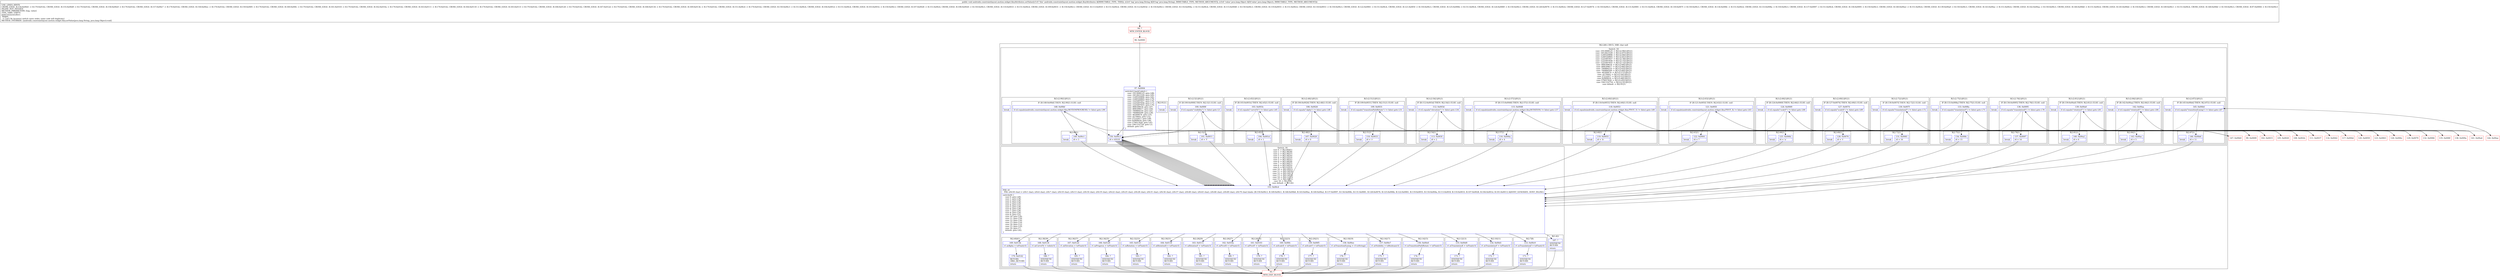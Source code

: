 digraph "CFG forandroidx.constraintlayout.motion.widget.KeyAttributes.setValue(Ljava\/lang\/String;Ljava\/lang\/Object;)V" {
subgraph cluster_Region_67788586 {
label = "R(2:2|6) | DECL_VAR: char null\l";
node [shape=record,color=blue];
subgraph cluster_SwitchRegion_1783194985 {
label = "Switch: 18
 case -1913008125 -> R(3:(2:90|1)|91|1)
 case -1812823328 -> R(3:(2:87|1)|91|1)
 case -1249320806 -> R(3:(2:84|1)|91|1)
 case -1249320805 -> R(3:(2:81|1)|91|1)
 case -1225497657 -> R(3:(2:78|1)|91|1)
 case -1225497656 -> R(3:(2:75|1)|91|1)
 case -1225497655 -> R(3:(2:72|1)|91|1)
 case -908189618 -> R(3:(2:69|1)|91|1)
 case -908189617 -> R(3:(2:66|1)|91|1)
 case -760884510 -> R(3:(2:63|1)|91|1)
 case -760884509 -> R(3:(2:60|1)|91|1)
 case -40300674 -> R(3:(2:57|1)|91|1)
 case -4379043 -> R(3:(2:54|1)|91|1)
 case 37232917 -> R(3:(2:51|1)|91|1)
 case 92909918 -> R(3:(2:48|1)|91|1)
 case 579057826 -> R(3:(2:45|1)|91|1)
 case 1941332754 -> R(3:(2:5|1)|91|1)
 case default -> R(2:91|1)";
node [shape=record,color=blue];
Node_97 [shape=record,label="{97\:\ 0x0004|switch(r2.hashCode()) \{\l    case \-1913008125: goto L88;\l    case \-1812823328: goto L85;\l    case \-1249320806: goto L82;\l    case \-1249320805: goto L79;\l    case \-1225497657: goto L76;\l    case \-1225497656: goto L73;\l    case \-1225497655: goto L70;\l    case \-908189618: goto L67;\l    case \-908189617: goto L64;\l    case \-760884510: goto L61;\l    case \-760884509: goto L58;\l    case \-40300674: goto L55;\l    case \-4379043: goto L52;\l    case 37232917: goto L49;\l    case 92909918: goto L46;\l    case 579057826: goto L43;\l    case 1941332754: goto L3;\l    default: goto L91;\l\}\l}"];
subgraph cluster_Region_250135065 {
label = "R(3:(2:90|1)|91|1)";
node [shape=record,color=blue];
subgraph cluster_IfRegion_871983984 {
label = "IF [B:148:0x00bf] THEN: R(2:90|1) ELSE: null";
node [shape=record,color=blue];
Node_148 [shape=record,label="{148\:\ 0x00bf|if (r2.equals(androidx.constraintlayout.motion.widget.Key.MOTIONPROGRESS) != false) goto L90\l}"];
subgraph cluster_Region_1575835428 {
label = "R(2:90|1)";
node [shape=record,color=blue];
Node_149 [shape=record,label="{149\:\ 0x00c1|r0 = 3\l}"];
Node_InsnContainer_1245367194 [shape=record,label="{|break\l}"];
}
}
Node_150 [shape=record,label="{150\:\ 0x00c3|r0 = 65535\l}"];
Node_InsnContainer_471809784 [shape=record,label="{|break\l}"];
}
subgraph cluster_Region_422491471 {
label = "R(3:(2:87|1)|91|1)";
node [shape=record,color=blue];
subgraph cluster_IfRegion_1037853247 {
label = "IF [B:145:0x00b4] THEN: R(2:87|1) ELSE: null";
node [shape=record,color=blue];
Node_145 [shape=record,label="{145\:\ 0x00b4|if (r2.equals(\"transitionEasing\") != false) goto L87\l}"];
subgraph cluster_Region_1330640475 {
label = "R(2:87|1)";
node [shape=record,color=blue];
Node_146 [shape=record,label="{146\:\ 0x00b6|r0 = 11\l}"];
Node_InsnContainer_1158032415 [shape=record,label="{|break\l}"];
}
}
Node_150 [shape=record,label="{150\:\ 0x00c3|r0 = 65535\l}"];
Node_InsnContainer_1509710142 [shape=record,label="{|break\l}"];
}
subgraph cluster_Region_1596157133 {
label = "R(3:(2:84|1)|91|1)";
node [shape=record,color=blue];
subgraph cluster_IfRegion_1014060039 {
label = "IF [B:142:0x00aa] THEN: R(2:84|1) ELSE: null";
node [shape=record,color=blue];
Node_142 [shape=record,label="{142\:\ 0x00aa|if (r2.equals(\"rotationX\") != false) goto L84\l}"];
subgraph cluster_Region_1419493760 {
label = "R(2:84|1)";
node [shape=record,color=blue];
Node_143 [shape=record,label="{143\:\ 0x00ac|r0 = 5\l}"];
Node_InsnContainer_1650594860 [shape=record,label="{|break\l}"];
}
}
Node_150 [shape=record,label="{150\:\ 0x00c3|r0 = 65535\l}"];
Node_InsnContainer_376482475 [shape=record,label="{|break\l}"];
}
subgraph cluster_Region_1957532293 {
label = "R(3:(2:81|1)|91|1)";
node [shape=record,color=blue];
subgraph cluster_IfRegion_763245810 {
label = "IF [B:139:0x00a0] THEN: R(2:81|1) ELSE: null";
node [shape=record,color=blue];
Node_139 [shape=record,label="{139\:\ 0x00a0|if (r2.equals(\"rotationY\") != false) goto L81\l}"];
subgraph cluster_Region_1149035465 {
label = "R(2:81|1)";
node [shape=record,color=blue];
Node_140 [shape=record,label="{140\:\ 0x00a2|r0 = 6\l}"];
Node_InsnContainer_463047734 [shape=record,label="{|break\l}"];
}
}
Node_150 [shape=record,label="{150\:\ 0x00c3|r0 = 65535\l}"];
Node_InsnContainer_1764243485 [shape=record,label="{|break\l}"];
}
subgraph cluster_Region_1008561667 {
label = "R(3:(2:78|1)|91|1)";
node [shape=record,color=blue];
subgraph cluster_IfRegion_2057232993 {
label = "IF [B:136:0x0095] THEN: R(2:78|1) ELSE: null";
node [shape=record,color=blue];
Node_136 [shape=record,label="{136\:\ 0x0095|if (r2.equals(\"translationX\") != false) goto L78\l}"];
subgraph cluster_Region_1931462677 {
label = "R(2:78|1)";
node [shape=record,color=blue];
Node_137 [shape=record,label="{137\:\ 0x0097|r0 = 14\l}"];
Node_InsnContainer_647725156 [shape=record,label="{|break\l}"];
}
}
Node_150 [shape=record,label="{150\:\ 0x00c3|r0 = 65535\l}"];
Node_InsnContainer_1907638461 [shape=record,label="{|break\l}"];
}
subgraph cluster_Region_1358241794 {
label = "R(3:(2:75|1)|91|1)";
node [shape=record,color=blue];
subgraph cluster_IfRegion_1500800582 {
label = "IF [B:133:0x008a] THEN: R(2:75|1) ELSE: null";
node [shape=record,color=blue];
Node_133 [shape=record,label="{133\:\ 0x008a|if (r2.equals(\"translationY\") != false) goto L75\l}"];
subgraph cluster_Region_1137841411 {
label = "R(2:75|1)";
node [shape=record,color=blue];
Node_134 [shape=record,label="{134\:\ 0x008c|r0 = 15\l}"];
Node_InsnContainer_1425283811 [shape=record,label="{|break\l}"];
}
}
Node_150 [shape=record,label="{150\:\ 0x00c3|r0 = 65535\l}"];
Node_InsnContainer_781596857 [shape=record,label="{|break\l}"];
}
subgraph cluster_Region_351562709 {
label = "R(3:(2:72|1)|91|1)";
node [shape=record,color=blue];
subgraph cluster_IfRegion_2104763518 {
label = "IF [B:130:0x007f] THEN: R(2:72|1) ELSE: null";
node [shape=record,color=blue];
Node_130 [shape=record,label="{130\:\ 0x007f|if (r2.equals(\"translationZ\") != false) goto L72\l}"];
subgraph cluster_Region_1238321976 {
label = "R(2:72|1)";
node [shape=record,color=blue];
Node_131 [shape=record,label="{131\:\ 0x0081|r0 = 16\l}"];
Node_InsnContainer_122174400 [shape=record,label="{|break\l}"];
}
}
Node_150 [shape=record,label="{150\:\ 0x00c3|r0 = 65535\l}"];
Node_InsnContainer_1931418312 [shape=record,label="{|break\l}"];
}
subgraph cluster_Region_215345780 {
label = "R(3:(2:69|1)|91|1)";
node [shape=record,color=blue];
subgraph cluster_IfRegion_1825814498 {
label = "IF [B:127:0x0074] THEN: R(2:69|1) ELSE: null";
node [shape=record,color=blue];
Node_127 [shape=record,label="{127\:\ 0x0074|if (r2.equals(\"scaleX\") != false) goto L69\l}"];
subgraph cluster_Region_1779342179 {
label = "R(2:69|1)";
node [shape=record,color=blue];
Node_128 [shape=record,label="{128\:\ 0x0076|r0 = 't'\l}"];
Node_InsnContainer_811084242 [shape=record,label="{|break\l}"];
}
}
Node_150 [shape=record,label="{150\:\ 0x00c3|r0 = 65535\l}"];
Node_InsnContainer_1988657698 [shape=record,label="{|break\l}"];
}
subgraph cluster_Region_1534062747 {
label = "R(3:(2:66|1)|91|1)";
node [shape=record,color=blue];
subgraph cluster_IfRegion_2110398305 {
label = "IF [B:124:0x0069] THEN: R(2:66|1) ELSE: null";
node [shape=record,color=blue];
Node_124 [shape=record,label="{124\:\ 0x0069|if (r2.equals(\"scaleY\") != false) goto L66\l}"];
subgraph cluster_Region_1742514519 {
label = "R(2:66|1)";
node [shape=record,color=blue];
Node_125 [shape=record,label="{125\:\ 0x006b|r0 = 'n'\l}"];
Node_InsnContainer_215468957 [shape=record,label="{|break\l}"];
}
}
Node_150 [shape=record,label="{150\:\ 0x00c3|r0 = 65535\l}"];
Node_InsnContainer_2100327788 [shape=record,label="{|break\l}"];
}
subgraph cluster_Region_576925380 {
label = "R(3:(2:63|1)|91|1)";
node [shape=record,color=blue];
subgraph cluster_IfRegion_1335587194 {
label = "IF [B:121:0x005f] THEN: R(2:63|1) ELSE: null";
node [shape=record,color=blue];
Node_121 [shape=record,label="{121\:\ 0x005f|if (r2.equals(androidx.constraintlayout.motion.widget.Key.PIVOT_X) != false) goto L63\l}"];
subgraph cluster_Region_880132770 {
label = "R(2:63|1)";
node [shape=record,color=blue];
Node_122 [shape=record,label="{122\:\ 0x0061|r0 = 7\l}"];
Node_InsnContainer_1644650239 [shape=record,label="{|break\l}"];
}
}
Node_150 [shape=record,label="{150\:\ 0x00c3|r0 = 65535\l}"];
Node_InsnContainer_1354689025 [shape=record,label="{|break\l}"];
}
subgraph cluster_Region_360596382 {
label = "R(3:(2:60|1)|91|1)";
node [shape=record,color=blue];
subgraph cluster_IfRegion_786136687 {
label = "IF [B:118:0x0053] THEN: R(2:60|1) ELSE: null";
node [shape=record,color=blue];
Node_118 [shape=record,label="{118\:\ 0x0053|if (r2.equals(androidx.constraintlayout.motion.widget.Key.PIVOT_Y) != false) goto L60\l}"];
subgraph cluster_Region_122739103 {
label = "R(2:60|1)";
node [shape=record,color=blue];
Node_119 [shape=record,label="{119\:\ 0x0055|r0 = 'b'\l}"];
Node_InsnContainer_979356271 [shape=record,label="{|break\l}"];
}
}
Node_150 [shape=record,label="{150\:\ 0x00c3|r0 = 65535\l}"];
Node_InsnContainer_1652001661 [shape=record,label="{|break\l}"];
}
subgraph cluster_Region_911973647 {
label = "R(3:(2:57|1)|91|1)";
node [shape=record,color=blue];
subgraph cluster_IfRegion_1170115536 {
label = "IF [B:115:0x0048] THEN: R(2:57|1) ELSE: null";
node [shape=record,color=blue];
Node_115 [shape=record,label="{115\:\ 0x0048|if (r2.equals(androidx.constraintlayout.motion.widget.Key.ROTATION) != false) goto L57\l}"];
subgraph cluster_Region_429629333 {
label = "R(2:57|1)";
node [shape=record,color=blue];
Node_116 [shape=record,label="{116\:\ 0x004a|r0 = 4\l}"];
Node_InsnContainer_811838734 [shape=record,label="{|break\l}"];
}
}
Node_150 [shape=record,label="{150\:\ 0x00c3|r0 = 65535\l}"];
Node_InsnContainer_1948976607 [shape=record,label="{|break\l}"];
}
subgraph cluster_Region_303323255 {
label = "R(3:(2:54|1)|91|1)";
node [shape=record,color=blue];
subgraph cluster_IfRegion_718885956 {
label = "IF [B:112:0x003d] THEN: R(2:54|1) ELSE: null";
node [shape=record,color=blue];
Node_112 [shape=record,label="{112\:\ 0x003d|if (r2.equals(\"elevation\") != false) goto L54\l}"];
subgraph cluster_Region_453970912 {
label = "R(2:54|1)";
node [shape=record,color=blue];
Node_113 [shape=record,label="{113\:\ 0x003f|r0 = 2\l}"];
Node_InsnContainer_461945540 [shape=record,label="{|break\l}"];
}
}
Node_150 [shape=record,label="{150\:\ 0x00c3|r0 = 65535\l}"];
Node_InsnContainer_909016934 [shape=record,label="{|break\l}"];
}
subgraph cluster_Region_691687935 {
label = "R(3:(2:51|1)|91|1)";
node [shape=record,color=blue];
subgraph cluster_IfRegion_445088129 {
label = "IF [B:109:0x0031] THEN: R(2:51|1) ELSE: null";
node [shape=record,color=blue];
Node_109 [shape=record,label="{109\:\ 0x0031|if (r2.equals(\"transitionPathRotate\") != false) goto L51\l}"];
subgraph cluster_Region_32877297 {
label = "R(2:51|1)";
node [shape=record,color=blue];
Node_110 [shape=record,label="{110\:\ 0x0033|r0 = 'r'\l}"];
Node_InsnContainer_2048695777 [shape=record,label="{|break\l}"];
}
}
Node_150 [shape=record,label="{150\:\ 0x00c3|r0 = 65535\l}"];
Node_InsnContainer_614225660 [shape=record,label="{|break\l}"];
}
subgraph cluster_Region_1312790005 {
label = "R(3:(2:48|1)|91|1)";
node [shape=record,color=blue];
subgraph cluster_IfRegion_1628231750 {
label = "IF [B:106:0x0026] THEN: R(2:48|1) ELSE: null";
node [shape=record,color=blue];
Node_106 [shape=record,label="{106\:\ 0x0026|if (r2.equals(\"alpha\") != false) goto L48\l}"];
subgraph cluster_Region_6821745 {
label = "R(2:48|1)";
node [shape=record,color=blue];
Node_107 [shape=record,label="{107\:\ 0x0028|r0 = 0\l}"];
Node_InsnContainer_1193395823 [shape=record,label="{|break\l}"];
}
}
Node_150 [shape=record,label="{150\:\ 0x00c3|r0 = 65535\l}"];
Node_InsnContainer_1498196223 [shape=record,label="{|break\l}"];
}
subgraph cluster_Region_610720472 {
label = "R(3:(2:45|1)|91|1)";
node [shape=record,color=blue];
subgraph cluster_IfRegion_522268316 {
label = "IF [B:103:0x001b] THEN: R(2:45|1) ELSE: null";
node [shape=record,color=blue];
Node_103 [shape=record,label="{103\:\ 0x001b|if (r2.equals(\"curveFit\") != false) goto L45\l}"];
subgraph cluster_Region_1162495966 {
label = "R(2:45|1)";
node [shape=record,color=blue];
Node_104 [shape=record,label="{104\:\ 0x001d|r0 = 1\l}"];
Node_InsnContainer_409476054 [shape=record,label="{|break\l}"];
}
}
Node_150 [shape=record,label="{150\:\ 0x00c3|r0 = 65535\l}"];
Node_InsnContainer_1362342922 [shape=record,label="{|break\l}"];
}
subgraph cluster_Region_344058307 {
label = "R(3:(2:5|1)|91|1)";
node [shape=record,color=blue];
subgraph cluster_IfRegion_1837426051 {
label = "IF [B:100:0x000f] THEN: R(2:5|1) ELSE: null";
node [shape=record,color=blue];
Node_100 [shape=record,label="{100\:\ 0x000f|if (r2.equals(\"visibility\") != false) goto L5\l}"];
subgraph cluster_Region_653857948 {
label = "R(2:5|1)";
node [shape=record,color=blue];
Node_101 [shape=record,label="{101\:\ 0x0011|r0 = 'f'\l}"];
Node_InsnContainer_2068276065 [shape=record,label="{|break\l}"];
}
}
Node_150 [shape=record,label="{150\:\ 0x00c3|r0 = 65535\l}"];
Node_InsnContainer_598307188 [shape=record,label="{|break\l}"];
}
subgraph cluster_Region_1867511557 {
label = "R(2:91|1)";
node [shape=record,color=blue];
Node_150 [shape=record,label="{150\:\ 0x00c3|r0 = 65535\l}"];
Node_InsnContainer_1878393583 [shape=record,label="{|break\l}"];
}
}
subgraph cluster_SwitchRegion_630475375 {
label = "Switch: 18
 case 0 -> R(2:40|41)
 case 1 -> R(2:38|39)
 case 2 -> R(2:36|37)
 case 3 -> R(2:34|35)
 case 4 -> R(2:32|33)
 case 5 -> R(2:30|31)
 case 6 -> R(2:28|29)
 case 7 -> R(2:26|27)
 case 8 -> R(2:24|25)
 case 9 -> R(2:22|23)
 case 10 -> R(2:20|21)
 case 11 -> R(2:18|19)
 case 12 -> R(2:16|17)
 case 13 -> R(2:14|15)
 case 14 -> R(2:12|13)
 case 15 -> R(2:10|11)
 case 16 -> R(2:7|8)
 case default -> R(1:42)";
node [shape=record,color=blue];
Node_151 [shape=record,label="{151\:\ 0x00c4|PHI: r0 \l  PHI: (r0v50 char) = (r0v1 char), (r0v4 char), (r0v7 char), (r0v10 char), (r0v13 char), (r0v16 char), (r0v19 char), (r0v22 char), (r0v25 char), (r0v28 char), (r0v31 char), (r0v34 char), (r0v37 char), (r0v40 char), (r0v43 char), (r0v46 char), (r0v49 char), (r0v70 char) binds: [B:150:0x00c3, B:149:0x00c1, B:146:0x00b6, B:143:0x00ac, B:140:0x00a2, B:137:0x0097, B:134:0x008c, B:131:0x0081, B:128:0x0076, B:125:0x006b, B:122:0x0061, B:119:0x0055, B:116:0x004a, B:113:0x003f, B:110:0x0033, B:107:0x0028, B:104:0x001d, B:101:0x0011] A[DONT_GENERATE, DONT_INLINE]\l|switch(r0) \{\l    case 0: goto L40;\l    case 1: goto L38;\l    case 2: goto L36;\l    case 3: goto L34;\l    case 4: goto L32;\l    case 5: goto L30;\l    case 6: goto L28;\l    case 7: goto L26;\l    case 8: goto L24;\l    case 9: goto L22;\l    case 10: goto L20;\l    case 11: goto L18;\l    case 12: goto L16;\l    case 13: goto L14;\l    case 14: goto L12;\l    case 15: goto L10;\l    case 16: goto L7;\l    default: goto L42;\l\}\l}"];
subgraph cluster_Region_1703442903 {
label = "R(2:40|41)";
node [shape=record,color=blue];
Node_169 [shape=record,label="{169\:\ 0x013b|r1.mAlpha = toFloat(r3)\l}"];
Node_170 [shape=record,label="{170\:\ 0x0142|RETURN\lORIG_RETURN\l|return\l}"];
}
subgraph cluster_Region_230852291 {
label = "R(2:38|39)";
node [shape=record,color=blue];
Node_168 [shape=record,label="{168\:\ 0x0134|r1.mCurveFit = toInt(r3)\l}"];
Node_186 [shape=record,label="{186\:\ ?|SYNTHETIC\lRETURN\l|return\l}"];
}
subgraph cluster_Region_1383865582 {
label = "R(2:36|37)";
node [shape=record,color=blue];
Node_167 [shape=record,label="{167\:\ 0x012d|r1.mElevation = toFloat(r3)\l}"];
Node_185 [shape=record,label="{185\:\ ?|SYNTHETIC\lRETURN\l|return\l}"];
}
subgraph cluster_Region_1430053884 {
label = "R(2:34|35)";
node [shape=record,color=blue];
Node_166 [shape=record,label="{166\:\ 0x0126|r1.mProgress = toFloat(r3)\l}"];
Node_184 [shape=record,label="{184\:\ ?|SYNTHETIC\lRETURN\l|return\l}"];
}
subgraph cluster_Region_1935441485 {
label = "R(2:32|33)";
node [shape=record,color=blue];
Node_165 [shape=record,label="{165\:\ 0x011f|r1.mRotation = toFloat(r3)\l}"];
Node_183 [shape=record,label="{183\:\ ?|SYNTHETIC\lRETURN\l|return\l}"];
}
subgraph cluster_Region_1789987451 {
label = "R(2:30|31)";
node [shape=record,color=blue];
Node_164 [shape=record,label="{164\:\ 0x0118|r1.mRotationX = toFloat(r3)\l}"];
Node_182 [shape=record,label="{182\:\ ?|SYNTHETIC\lRETURN\l|return\l}"];
}
subgraph cluster_Region_1486413999 {
label = "R(2:28|29)";
node [shape=record,color=blue];
Node_163 [shape=record,label="{163\:\ 0x0111|r1.mRotationY = toFloat(r3)\l}"];
Node_181 [shape=record,label="{181\:\ ?|SYNTHETIC\lRETURN\l|return\l}"];
}
subgraph cluster_Region_1787415363 {
label = "R(2:26|27)";
node [shape=record,color=blue];
Node_162 [shape=record,label="{162\:\ 0x010a|r1.mPivotX = toFloat(r3)\l}"];
Node_180 [shape=record,label="{180\:\ ?|SYNTHETIC\lRETURN\l|return\l}"];
}
subgraph cluster_Region_2050457161 {
label = "R(2:24|25)";
node [shape=record,color=blue];
Node_161 [shape=record,label="{161\:\ 0x0103|r1.mPivotY = toFloat(r3)\l}"];
Node_179 [shape=record,label="{179\:\ ?|SYNTHETIC\lRETURN\l|return\l}"];
}
subgraph cluster_Region_414663078 {
label = "R(2:22|23)";
node [shape=record,color=blue];
Node_160 [shape=record,label="{160\:\ 0x00fc|r1.mScaleX = toFloat(r3)\l}"];
Node_178 [shape=record,label="{178\:\ ?|SYNTHETIC\lRETURN\l|return\l}"];
}
subgraph cluster_Region_129320839 {
label = "R(2:20|21)";
node [shape=record,color=blue];
Node_159 [shape=record,label="{159\:\ 0x00f5|r1.mScaleY = toFloat(r3)\l}"];
Node_177 [shape=record,label="{177\:\ ?|SYNTHETIC\lRETURN\l|return\l}"];
}
subgraph cluster_Region_591550433 {
label = "R(2:18|19)";
node [shape=record,color=blue];
Node_158 [shape=record,label="{158\:\ 0x00ee|r1.mTransitionEasing = r3.toString()\l}"];
Node_176 [shape=record,label="{176\:\ ?|SYNTHETIC\lRETURN\l|return\l}"];
}
subgraph cluster_Region_1648799990 {
label = "R(2:16|17)";
node [shape=record,color=blue];
Node_157 [shape=record,label="{157\:\ 0x00e7|r1.mVisibility = toBoolean(r3)\l}"];
Node_175 [shape=record,label="{175\:\ ?|SYNTHETIC\lRETURN\l|return\l}"];
}
subgraph cluster_Region_1079932777 {
label = "R(2:14|15)";
node [shape=record,color=blue];
Node_156 [shape=record,label="{156\:\ 0x00e0|r1.mTransitionPathRotate = toFloat(r3)\l}"];
Node_174 [shape=record,label="{174\:\ ?|SYNTHETIC\lRETURN\l|return\l}"];
}
subgraph cluster_Region_1845139866 {
label = "R(2:12|13)";
node [shape=record,color=blue];
Node_155 [shape=record,label="{155\:\ 0x00d9|r1.mTranslationX = toFloat(r3)\l}"];
Node_173 [shape=record,label="{173\:\ ?|SYNTHETIC\lRETURN\l|return\l}"];
}
subgraph cluster_Region_1555441307 {
label = "R(2:10|11)";
node [shape=record,color=blue];
Node_154 [shape=record,label="{154\:\ 0x00d1|r1.mTranslationY = toFloat(r3)\l}"];
Node_172 [shape=record,label="{172\:\ ?|SYNTHETIC\lRETURN\l|return\l}"];
}
subgraph cluster_Region_186707195 {
label = "R(2:7|8)";
node [shape=record,color=blue];
Node_153 [shape=record,label="{153\:\ 0x00c9|r1.mTranslationZ = toFloat(r3)\l}"];
Node_171 [shape=record,label="{171\:\ ?|SYNTHETIC\lRETURN\l|return\l}"];
}
subgraph cluster_Region_955660233 {
label = "R(1:42)";
node [shape=record,color=blue];
Node_187 [shape=record,label="{187\:\ ?|SYNTHETIC\lRETURN\l|return\l}"];
}
}
}
Node_94 [shape=record,color=red,label="{94\:\ ?|MTH_ENTER_BLOCK\l}"];
Node_96 [shape=record,color=red,label="{96\:\ 0x0000}"];
Node_99 [shape=record,color=red,label="{99\:\ 0x0009}"];
Node_95 [shape=record,color=red,label="{95\:\ ?|MTH_EXIT_BLOCK\l}"];
Node_102 [shape=record,color=red,label="{102\:\ 0x0015}"];
Node_105 [shape=record,color=red,label="{105\:\ 0x0020}"];
Node_108 [shape=record,color=red,label="{108\:\ 0x002b}"];
Node_111 [shape=record,color=red,label="{111\:\ 0x0037}"];
Node_114 [shape=record,color=red,label="{114\:\ 0x0042}"];
Node_117 [shape=record,color=red,label="{117\:\ 0x004d}"];
Node_120 [shape=record,color=red,label="{120\:\ 0x0059}"];
Node_123 [shape=record,color=red,label="{123\:\ 0x0063}"];
Node_126 [shape=record,color=red,label="{126\:\ 0x006e}"];
Node_129 [shape=record,color=red,label="{129\:\ 0x0079}"];
Node_132 [shape=record,color=red,label="{132\:\ 0x0084}"];
Node_135 [shape=record,color=red,label="{135\:\ 0x008f}"];
Node_138 [shape=record,color=red,label="{138\:\ 0x009a}"];
Node_141 [shape=record,color=red,label="{141\:\ 0x00a4}"];
Node_144 [shape=record,color=red,label="{144\:\ 0x00ae}"];
Node_147 [shape=record,color=red,label="{147\:\ 0x00b9}"];
MethodNode[shape=record,label="{public void androidx.constraintlayout.motion.widget.KeyAttributes.setValue((r1v0 'this' androidx.constraintlayout.motion.widget.KeyAttributes A[IMMUTABLE_TYPE, THIS]), (r2v0 'tag' java.lang.String A[D('tag' java.lang.String), IMMUTABLE_TYPE, METHOD_ARGUMENT]), (r3v0 'value' java.lang.Object A[D('value' java.lang.Object), IMMUTABLE_TYPE, METHOD_ARGUMENT]))  | USE_LINES_HINTS\lCROSS_EDGE: B:154:0x00d1 \-\> B:170:0x0142, CROSS_EDGE: B:155:0x00d9 \-\> B:170:0x0142, CROSS_EDGE: B:156:0x00e0 \-\> B:170:0x0142, CROSS_EDGE: B:157:0x00e7 \-\> B:170:0x0142, CROSS_EDGE: B:158:0x00ee \-\> B:170:0x0142, CROSS_EDGE: B:159:0x00f5 \-\> B:170:0x0142, CROSS_EDGE: B:160:0x00fc \-\> B:170:0x0142, CROSS_EDGE: B:161:0x0103 \-\> B:170:0x0142, CROSS_EDGE: B:162:0x010a \-\> B:170:0x0142, CROSS_EDGE: B:163:0x0111 \-\> B:170:0x0142, CROSS_EDGE: B:164:0x0118 \-\> B:170:0x0142, CROSS_EDGE: B:165:0x011f \-\> B:170:0x0142, CROSS_EDGE: B:166:0x0126 \-\> B:170:0x0142, CROSS_EDGE: B:167:0x012d \-\> B:170:0x0142, CROSS_EDGE: B:168:0x0134 \-\> B:170:0x0142, CROSS_EDGE: B:169:0x013b \-\> B:170:0x0142, CROSS_EDGE: B:151:0x00c4 \-\> B:170:0x0142, CROSS_EDGE: B:150:0x00c3 \-\> B:151:0x00c4, CROSS_EDGE: B:104:0x001d \-\> B:151:0x00c4, CROSS_EDGE: B:103:0x001b \-\> B:150:0x00c3, CROSS_EDGE: B:107:0x0028 \-\> B:151:0x00c4, CROSS_EDGE: B:106:0x0026 \-\> B:150:0x00c3, CROSS_EDGE: B:110:0x0033 \-\> B:151:0x00c4, CROSS_EDGE: B:109:0x0031 \-\> B:150:0x00c3, CROSS_EDGE: B:113:0x003f \-\> B:151:0x00c4, CROSS_EDGE: B:112:0x003d \-\> B:150:0x00c3, CROSS_EDGE: B:116:0x004a \-\> B:151:0x00c4, CROSS_EDGE: B:115:0x0048 \-\> B:150:0x00c3, CROSS_EDGE: B:119:0x0055 \-\> B:151:0x00c4, CROSS_EDGE: B:118:0x0053 \-\> B:150:0x00c3, CROSS_EDGE: B:122:0x0061 \-\> B:151:0x00c4, CROSS_EDGE: B:121:0x005f \-\> B:150:0x00c3, CROSS_EDGE: B:125:0x006b \-\> B:151:0x00c4, CROSS_EDGE: B:124:0x0069 \-\> B:150:0x00c3, CROSS_EDGE: B:128:0x0076 \-\> B:151:0x00c4, CROSS_EDGE: B:127:0x0074 \-\> B:150:0x00c3, CROSS_EDGE: B:131:0x0081 \-\> B:151:0x00c4, CROSS_EDGE: B:130:0x007f \-\> B:150:0x00c3, CROSS_EDGE: B:134:0x008c \-\> B:151:0x00c4, CROSS_EDGE: B:133:0x008a \-\> B:150:0x00c3, CROSS_EDGE: B:137:0x0097 \-\> B:151:0x00c4, CROSS_EDGE: B:136:0x0095 \-\> B:150:0x00c3, CROSS_EDGE: B:140:0x00a2 \-\> B:151:0x00c4, CROSS_EDGE: B:139:0x00a0 \-\> B:150:0x00c3, CROSS_EDGE: B:143:0x00ac \-\> B:151:0x00c4, CROSS_EDGE: B:142:0x00aa \-\> B:150:0x00c3, CROSS_EDGE: B:146:0x00b6 \-\> B:151:0x00c4, CROSS_EDGE: B:145:0x00b4 \-\> B:150:0x00c3, CROSS_EDGE: B:149:0x00c1 \-\> B:151:0x00c4, CROSS_EDGE: B:148:0x00bf \-\> B:150:0x00c3, CROSS_EDGE: B:97:0x0004 \-\> B:150:0x00c3\lINLINE_NOT_NEEDED\lMETHOD_PARAMETERS: [tag, value]\lTYPE_VARS: EMPTY\lJadxCommentsAttr\{\l WARN: \l \-\> Can't fix incorrect switch cases order, some code will duplicate\}\lMETHOD_OVERRIDE: [androidx.constraintlayout.motion.widget.Key.setValue(java.lang.String, java.lang.Object):void]\l}"];
MethodNode -> Node_94;Node_97 -> Node_99;
Node_97 -> Node_102;
Node_97 -> Node_105;
Node_97 -> Node_108;
Node_97 -> Node_111;
Node_97 -> Node_114;
Node_97 -> Node_117;
Node_97 -> Node_120;
Node_97 -> Node_123;
Node_97 -> Node_126;
Node_97 -> Node_129;
Node_97 -> Node_132;
Node_97 -> Node_135;
Node_97 -> Node_138;
Node_97 -> Node_141;
Node_97 -> Node_144;
Node_97 -> Node_147;
Node_97 -> Node_150;
Node_148 -> Node_149;
Node_148 -> Node_150[style=dashed];
Node_149 -> Node_151;
Node_150 -> Node_151;
Node_145 -> Node_146;
Node_145 -> Node_150[style=dashed];
Node_146 -> Node_151;
Node_150 -> Node_151;
Node_142 -> Node_143;
Node_142 -> Node_150[style=dashed];
Node_143 -> Node_151;
Node_150 -> Node_151;
Node_139 -> Node_140;
Node_139 -> Node_150[style=dashed];
Node_140 -> Node_151;
Node_150 -> Node_151;
Node_136 -> Node_137;
Node_136 -> Node_150[style=dashed];
Node_137 -> Node_151;
Node_150 -> Node_151;
Node_133 -> Node_134;
Node_133 -> Node_150[style=dashed];
Node_134 -> Node_151;
Node_150 -> Node_151;
Node_130 -> Node_131;
Node_130 -> Node_150[style=dashed];
Node_131 -> Node_151;
Node_150 -> Node_151;
Node_127 -> Node_128;
Node_127 -> Node_150[style=dashed];
Node_128 -> Node_151;
Node_150 -> Node_151;
Node_124 -> Node_125;
Node_124 -> Node_150[style=dashed];
Node_125 -> Node_151;
Node_150 -> Node_151;
Node_121 -> Node_122;
Node_121 -> Node_150[style=dashed];
Node_122 -> Node_151;
Node_150 -> Node_151;
Node_118 -> Node_119;
Node_118 -> Node_150[style=dashed];
Node_119 -> Node_151;
Node_150 -> Node_151;
Node_115 -> Node_116;
Node_115 -> Node_150[style=dashed];
Node_116 -> Node_151;
Node_150 -> Node_151;
Node_112 -> Node_113;
Node_112 -> Node_150[style=dashed];
Node_113 -> Node_151;
Node_150 -> Node_151;
Node_109 -> Node_110;
Node_109 -> Node_150[style=dashed];
Node_110 -> Node_151;
Node_150 -> Node_151;
Node_106 -> Node_107;
Node_106 -> Node_150[style=dashed];
Node_107 -> Node_151;
Node_150 -> Node_151;
Node_103 -> Node_104;
Node_103 -> Node_150[style=dashed];
Node_104 -> Node_151;
Node_150 -> Node_151;
Node_100 -> Node_101;
Node_100 -> Node_150[style=dashed];
Node_101 -> Node_151;
Node_150 -> Node_151;
Node_150 -> Node_151;
Node_151 -> Node_153;
Node_151 -> Node_154;
Node_151 -> Node_155;
Node_151 -> Node_156;
Node_151 -> Node_157;
Node_151 -> Node_158;
Node_151 -> Node_159;
Node_151 -> Node_160;
Node_151 -> Node_161;
Node_151 -> Node_162;
Node_151 -> Node_163;
Node_151 -> Node_164;
Node_151 -> Node_165;
Node_151 -> Node_166;
Node_151 -> Node_167;
Node_151 -> Node_168;
Node_151 -> Node_169;
Node_151 -> Node_187;
Node_169 -> Node_170;
Node_170 -> Node_95;
Node_168 -> Node_186;
Node_186 -> Node_95;
Node_167 -> Node_185;
Node_185 -> Node_95;
Node_166 -> Node_184;
Node_184 -> Node_95;
Node_165 -> Node_183;
Node_183 -> Node_95;
Node_164 -> Node_182;
Node_182 -> Node_95;
Node_163 -> Node_181;
Node_181 -> Node_95;
Node_162 -> Node_180;
Node_180 -> Node_95;
Node_161 -> Node_179;
Node_179 -> Node_95;
Node_160 -> Node_178;
Node_178 -> Node_95;
Node_159 -> Node_177;
Node_177 -> Node_95;
Node_158 -> Node_176;
Node_176 -> Node_95;
Node_157 -> Node_175;
Node_175 -> Node_95;
Node_156 -> Node_174;
Node_174 -> Node_95;
Node_155 -> Node_173;
Node_173 -> Node_95;
Node_154 -> Node_172;
Node_172 -> Node_95;
Node_153 -> Node_171;
Node_171 -> Node_95;
Node_187 -> Node_95;
Node_94 -> Node_96;
Node_96 -> Node_97;
Node_99 -> Node_100;
Node_102 -> Node_103;
Node_105 -> Node_106;
Node_108 -> Node_109;
Node_111 -> Node_112;
Node_114 -> Node_115;
Node_117 -> Node_118;
Node_120 -> Node_121;
Node_123 -> Node_124;
Node_126 -> Node_127;
Node_129 -> Node_130;
Node_132 -> Node_133;
Node_135 -> Node_136;
Node_138 -> Node_139;
Node_141 -> Node_142;
Node_144 -> Node_145;
Node_147 -> Node_148;
}

